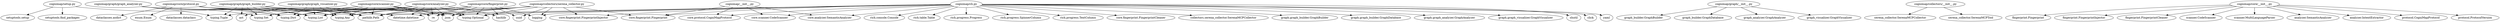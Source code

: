 strict digraph {
"cognimap/__init__.py" [loc=33, hash="831b7ddc8d8bac4e", has_fingerprint=True, color=black];
"core.fingerprint.Fingerprint" [color=black];
"core.scanner.CodeScanner" [color=black];
"core.analyzer.SemanticAnalyzer" [color=black];
"core.protocol.CogniMapProtocol" [color=black];
"cognimap/cli.py" [loc=488, hash="8b83edfcc1c35e18", has_fingerprint=True, color=black];
click [color=black];
yaml [color=black];
json [color=black];
"pathlib.Path" [color=black];
"rich.console.Console" [color=black];
"rich.table.Table" [color=black];
"rich.progress.Progress" [color=black];
"rich.progress.SpinnerColumn" [color=black];
"rich.progress.TextColumn" [color=black];
logging [color=black];
"typing.Optional" [color=black];
"core.fingerprint.FingerprintInjector" [color=black];
"core.fingerprint.FingerprintCleaner" [color=black];
"collectors.serena_collector.SerenaMCPCollector" [color=black];
"graph.graph_builder.GraphBuilder" [color=black];
"graph.graph_builder.GraphDatabase" [color=black];
"graph.graph_analyzer.GraphAnalyzer" [color=black];
"graph.graph_visualizer.GraphVisualizer" [color=black];
shutil [color=black];
"cognimap/setup.py" [loc=95, hash="500bbde80a069016", has_fingerprint=True, color=black];
"setuptools.setup" [color=black];
"setuptools.find_packages" [color=black];
"cognimap/graph/__init__.py" [loc=14, hash=edb6eb8610c951c2, has_fingerprint=False, color=black];
"graph_builder.GraphBuilder" [color=black];
"graph_builder.GraphDatabase" [color=black];
"graph_analyzer.GraphAnalyzer" [color=black];
"graph_visualizer.GraphVisualizer" [color=black];
"cognimap/graph/graph_visualizer.py" [loc=187, hash=f7c804c03622cabb, has_fingerprint=False, color=black];
"typing.Dict" [color=black];
"typing.List" [color=black];
"typing.Any" [color=black];
"cognimap/graph/graph_analyzer.py" [loc=280, hash=cf06eb068c0ea5b5, has_fingerprint=False, color=black];
"typing.Set" [color=black];
"typing.Tuple" [color=black];
"cognimap/graph/graph_builder.py" [loc=371, hash=b406a8bbc4a5f58f, has_fingerprint=True, color=black];
re [color=black];
"datetime.datetime" [color=black];
ast [color=black];
"cognimap/collectors/__init__.py" [loc=26, hash="1a351ea5b925684b", has_fingerprint=True, color=black];
"serena_collector.SerenaMCPCollector" [color=black];
"serena_collector.SerenaMCPTool" [color=black];
"cognimap/collectors/serena_collector.py" [loc=464, hash="2fa5fd9b02d4260b", has_fingerprint=True, color=black];
uuid [color=black];
"cognimap/core/analyzer.py" [loc=482, hash="7bcac65d8c6157d8", has_fingerprint=True, color=black];
hashlib [color=black];
"cognimap/core/__init__.py" [loc=38, hash=adb389b8c2e811c4, has_fingerprint=True, color=black];
"fingerprint.Fingerprint" [color=black];
"fingerprint.FingerprintInjector" [color=black];
"fingerprint.FingerprintCleaner" [color=black];
"scanner.CodeScanner" [color=black];
"scanner.MultiLanguageParser" [color=black];
"analyzer.SemanticAnalyzer" [color=black];
"analyzer.IntentExtractor" [color=black];
"protocol.CogniMapProtocol" [color=black];
"protocol.ProtocolVersion" [color=black];
"cognimap/core/fingerprint.py" [loc=381, hash="3e8f17a0f452bdc3", has_fingerprint=True, color=black];
"cognimap/core/protocol.py" [loc=339, hash="09c08cabb0a1ce52", has_fingerprint=True, color=black];
"enum.Enum" [color=black];
"dataclasses.dataclass" [color=black];
"dataclasses.asdict" [color=black];
"cognimap/core/scanner.py" [loc=529, hash="1a1a13f688aa7abc", has_fingerprint=True, color=black];
"cognimap/__init__.py" -> "core.fingerprint.Fingerprint";
"cognimap/__init__.py" -> "core.scanner.CodeScanner";
"cognimap/__init__.py" -> "core.analyzer.SemanticAnalyzer";
"cognimap/__init__.py" -> "core.protocol.CogniMapProtocol";
"cognimap/cli.py" -> click;
"cognimap/cli.py" -> yaml;
"cognimap/cli.py" -> json;
"cognimap/cli.py" -> "pathlib.Path";
"cognimap/cli.py" -> "rich.console.Console";
"cognimap/cli.py" -> "rich.table.Table";
"cognimap/cli.py" -> "rich.progress.Progress";
"cognimap/cli.py" -> "rich.progress.SpinnerColumn";
"cognimap/cli.py" -> "rich.progress.TextColumn";
"cognimap/cli.py" -> logging;
"cognimap/cli.py" -> "typing.Optional";
"cognimap/cli.py" -> "core.fingerprint.Fingerprint";
"cognimap/cli.py" -> "core.fingerprint.FingerprintInjector";
"cognimap/cli.py" -> "core.fingerprint.FingerprintCleaner";
"cognimap/cli.py" -> "core.scanner.CodeScanner";
"cognimap/cli.py" -> "core.analyzer.SemanticAnalyzer";
"cognimap/cli.py" -> "core.protocol.CogniMapProtocol";
"cognimap/cli.py" -> "collectors.serena_collector.SerenaMCPCollector";
"cognimap/cli.py" -> "graph.graph_builder.GraphBuilder";
"cognimap/cli.py" -> "graph.graph_builder.GraphDatabase";
"cognimap/cli.py" -> "graph.graph_analyzer.GraphAnalyzer";
"cognimap/cli.py" -> "graph.graph_visualizer.GraphVisualizer";
"cognimap/cli.py" -> shutil;
"cognimap/setup.py" -> "setuptools.setup";
"cognimap/setup.py" -> "setuptools.find_packages";
"cognimap/setup.py" -> "pathlib.Path";
"cognimap/graph/__init__.py" -> "graph_builder.GraphBuilder";
"cognimap/graph/__init__.py" -> "graph_builder.GraphDatabase";
"cognimap/graph/__init__.py" -> "graph_analyzer.GraphAnalyzer";
"cognimap/graph/__init__.py" -> "graph_visualizer.GraphVisualizer";
"cognimap/graph/graph_visualizer.py" -> "typing.Dict";
"cognimap/graph/graph_visualizer.py" -> "typing.List";
"cognimap/graph/graph_visualizer.py" -> "typing.Any";
"cognimap/graph/graph_visualizer.py" -> "pathlib.Path";
"cognimap/graph/graph_analyzer.py" -> "typing.Dict";
"cognimap/graph/graph_analyzer.py" -> "typing.List";
"cognimap/graph/graph_analyzer.py" -> "typing.Any";
"cognimap/graph/graph_analyzer.py" -> "typing.Set";
"cognimap/graph/graph_analyzer.py" -> "typing.Tuple";
"cognimap/graph/graph_analyzer.py" -> "pathlib.Path";
"cognimap/graph/graph_builder.py" -> json;
"cognimap/graph/graph_builder.py" -> re;
"cognimap/graph/graph_builder.py" -> "pathlib.Path";
"cognimap/graph/graph_builder.py" -> "typing.Dict";
"cognimap/graph/graph_builder.py" -> "typing.List";
"cognimap/graph/graph_builder.py" -> "typing.Any";
"cognimap/graph/graph_builder.py" -> "typing.Set";
"cognimap/graph/graph_builder.py" -> "typing.Tuple";
"cognimap/graph/graph_builder.py" -> "datetime.datetime";
"cognimap/graph/graph_builder.py" -> ast;
"cognimap/collectors/__init__.py" -> "serena_collector.SerenaMCPCollector";
"cognimap/collectors/__init__.py" -> "serena_collector.SerenaMCPTool";
"cognimap/collectors/serena_collector.py" -> json;
"cognimap/collectors/serena_collector.py" -> uuid;
"cognimap/collectors/serena_collector.py" -> "pathlib.Path";
"cognimap/collectors/serena_collector.py" -> "typing.Dict";
"cognimap/collectors/serena_collector.py" -> "typing.List";
"cognimap/collectors/serena_collector.py" -> "typing.Any";
"cognimap/collectors/serena_collector.py" -> "typing.Optional";
"cognimap/collectors/serena_collector.py" -> "datetime.datetime";
"cognimap/collectors/serena_collector.py" -> logging;
"cognimap/collectors/serena_collector.py" -> "core.fingerprint.FingerprintInjector";
"cognimap/collectors/serena_collector.py" -> "core.fingerprint.Fingerprint";
"cognimap/collectors/serena_collector.py" -> re;
"cognimap/core/analyzer.py" -> re;
"cognimap/core/analyzer.py" -> "pathlib.Path";
"cognimap/core/analyzer.py" -> "typing.Dict";
"cognimap/core/analyzer.py" -> "typing.List";
"cognimap/core/analyzer.py" -> "typing.Any";
"cognimap/core/analyzer.py" -> "typing.Optional";
"cognimap/core/analyzer.py" -> "typing.Set";
"cognimap/core/analyzer.py" -> "typing.Tuple";
"cognimap/core/analyzer.py" -> json;
"cognimap/core/analyzer.py" -> "datetime.datetime";
"cognimap/core/analyzer.py" -> hashlib;
"cognimap/core/__init__.py" -> "fingerprint.Fingerprint";
"cognimap/core/__init__.py" -> "fingerprint.FingerprintInjector";
"cognimap/core/__init__.py" -> "fingerprint.FingerprintCleaner";
"cognimap/core/__init__.py" -> "scanner.CodeScanner";
"cognimap/core/__init__.py" -> "scanner.MultiLanguageParser";
"cognimap/core/__init__.py" -> "analyzer.SemanticAnalyzer";
"cognimap/core/__init__.py" -> "analyzer.IntentExtractor";
"cognimap/core/__init__.py" -> "protocol.CogniMapProtocol";
"cognimap/core/__init__.py" -> "protocol.ProtocolVersion";
"cognimap/core/fingerprint.py" -> uuid;
"cognimap/core/fingerprint.py" -> json;
"cognimap/core/fingerprint.py" -> re;
"cognimap/core/fingerprint.py" -> logging;
"cognimap/core/fingerprint.py" -> "datetime.datetime";
"cognimap/core/fingerprint.py" -> "pathlib.Path";
"cognimap/core/fingerprint.py" -> "typing.Dict";
"cognimap/core/fingerprint.py" -> "typing.Any";
"cognimap/core/fingerprint.py" -> "typing.Optional";
"cognimap/core/fingerprint.py" -> "typing.List";
"cognimap/core/fingerprint.py" -> hashlib;
"cognimap/core/protocol.py" -> "typing.Dict";
"cognimap/core/protocol.py" -> "typing.List";
"cognimap/core/protocol.py" -> "typing.Any";
"cognimap/core/protocol.py" -> "typing.Optional";
"cognimap/core/protocol.py" -> "enum.Enum";
"cognimap/core/protocol.py" -> "dataclasses.dataclass";
"cognimap/core/protocol.py" -> "dataclasses.asdict";
"cognimap/core/protocol.py" -> "datetime.datetime";
"cognimap/core/protocol.py" -> json;
"cognimap/core/scanner.py" -> ast;
"cognimap/core/scanner.py" -> re;
"cognimap/core/scanner.py" -> "pathlib.Path";
"cognimap/core/scanner.py" -> "typing.Dict";
"cognimap/core/scanner.py" -> "typing.List";
"cognimap/core/scanner.py" -> "typing.Any";
"cognimap/core/scanner.py" -> "typing.Optional";
"cognimap/core/scanner.py" -> "typing.Set";
"cognimap/core/scanner.py" -> json;
}
